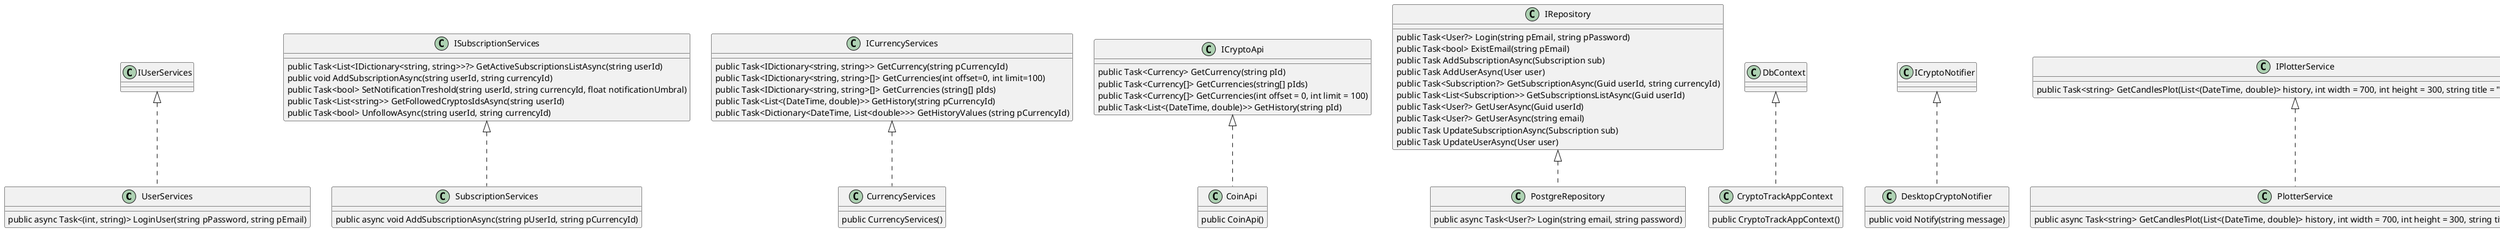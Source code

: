 @startuml
skinparam classAttributeIconSize 0

class UserServices {
  public async Task<(int, string)> LoginUser(string pPassword, string pEmail)
}
class ISubscriptionServices {
  public Task<List<IDictionary<string, string>>?> GetActiveSubscriptionsListAsync(string userId)
  public void AddSubscriptionAsync(string userId, string currencyId)
  public Task<bool> SetNotificationTreshold(string userId, string currencyId, float notificationUmbral)
  public Task<List<string>> GetFollowedCryptosIdsAsync(string userId)
  public Task<bool> UnfollowAsync(string userId, string currencyId)
}
class ICurrencyServices {
  public Task<IDictionary<string, string>> GetCurrency(string pCurrencyId)
  public Task<IDictionary<string, string>[]> GetCurrencies(int offset=0, int limit=100)
  public Task<IDictionary<string, string>[]> GetCurrencies (string[] pIds)
  public Task<List<(DateTime, double)>> GetHistory(string pCurrencyId)
  public Task<Dictionary<DateTime, List<double>>> GetHistoryValues (string pCurrencyId)
}
class SubscriptionServices {
  public async void AddSubscriptionAsync(string pUserId, string pCurrencyId)
}
class CurrencyServices {
  public CurrencyServices()
}
class ICryptoApi {
  public Task<Currency> GetCurrency(string pId)
  public Task<Currency[]> GetCurrencies(string[] pIds)
  public Task<Currency[]> GetCurrencies(int offset = 0, int limit = 100)
  public Task<List<(DateTime, double)>> GetHistory(string pId)
}
class PostgreRepository {
  public async Task<User?> Login(string email, string password)
}
class IRepository {
  public Task<User?> Login(string pEmail, string pPassword)
  public Task<bool> ExistEmail(string pEmail)
  public Task AddSubscriptionAsync(Subscription sub)
  public Task AddUserAsync(User user)
  public Task<Subscription?> GetSubscriptionAsync(Guid userId, string currencyId)
  public Task<List<Subscription>> GetSubscriptionsListAsync(Guid userId)
  public Task<User?> GetUserAsync(Guid userId)
  public Task<User?> GetUserAsync(string email)
  public Task UpdateSubscriptionAsync(Subscription sub)
  public Task UpdateUserAsync(User user)
}
class CryptoTrackAppContext {
  public CryptoTrackAppContext()
}
class CoinApi {
  public CoinApi()
}
class DesktopCryptoNotifier {
  public void Notify(string message)
}
class IPlotterService {
  public Task<string> GetCandlesPlot(List<(DateTime, double)> history, int width = 700, int height = 300, string title = "Candle Plot!")
}
class PlotterService {
  public async Task<string> GetCandlesPlot(List<(DateTime, double)> history, int width = 700, int height = 300, string title = "Candle")
}
class IViewManager {
  public void ShowView(string pViewType, View? pParent = null)
}
class CryptoTreeViewComponent {
  public CryptoTreeViewComponent(int width = 100, int heigh = 500)
}
class CryptoRowActivatedEventArgs {
  public CryptoRowActivatedEventArgs(string name, int rank, double usdPrice, float tendency)
}
class UnfollowEventArgs {
  public UnfollowEventArgs (string currencyId, string name, Pixbuf icon)
}
class NotificationEditedEventArgs {
  public NotificationEditedEventArgs (string currencyId, string currencyName, int rank, float umbralValue)
}
class Logger {
  public Logger()
}
IUserServices <|.. UserServices
ISubscriptionServices <|.. SubscriptionServices
ICurrencyServices <|.. CurrencyServices
IRepository <|.. PostgreRepository
DbContext <|.. CryptoTrackAppContext
ICryptoApi <|.. CoinApi
ICryptoNotifier <|.. DesktopCryptoNotifier
IPlotterService <|.. PlotterService
IViewManager <|.. ViewManager
ScrolledWindow <|.. CryptoTreeViewComponent
EventArgs <|.. CryptoRowActivatedEventArgs
EventArgs <|.. UnfollowEventArgs
EventArgs <|.. NotificationEditedEventArgs
@enduml